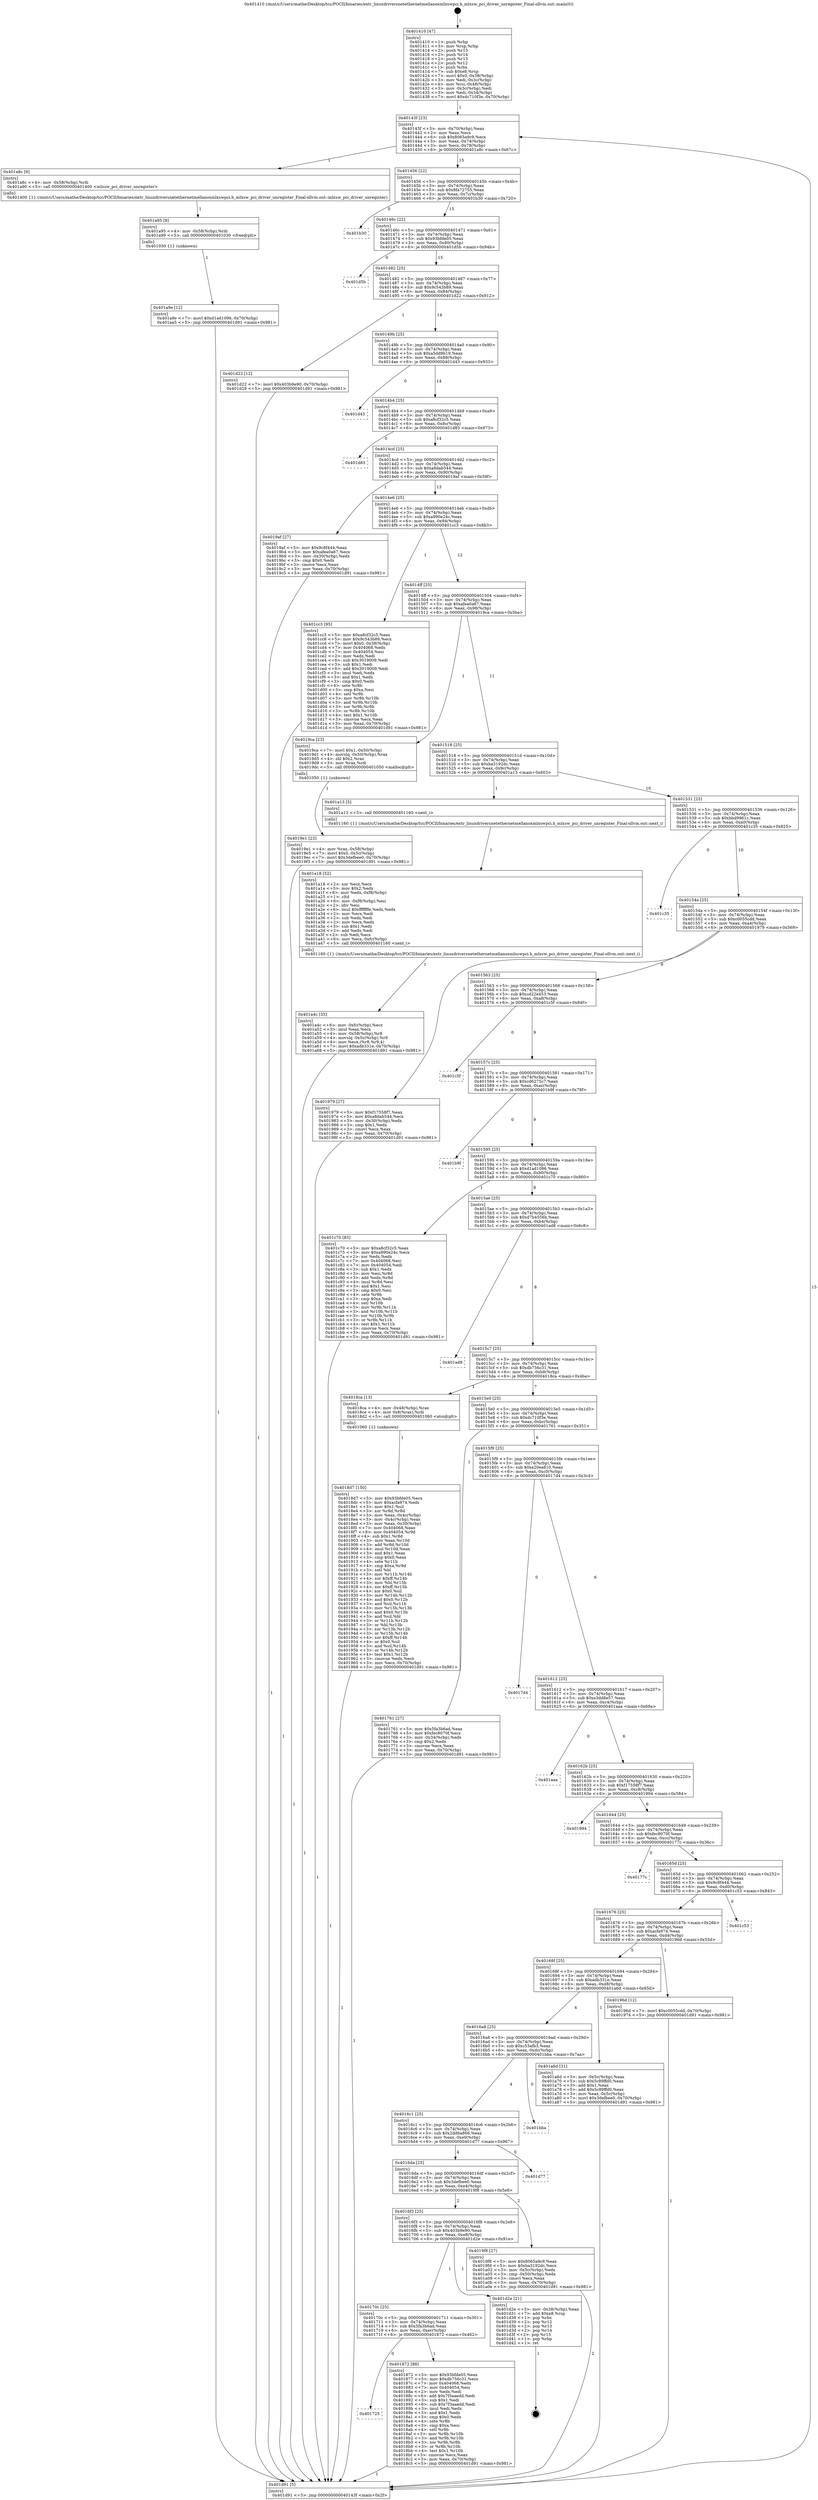 digraph "0x401410" {
  label = "0x401410 (/mnt/c/Users/mathe/Desktop/tcc/POCII/binaries/extr_linuxdriversnetethernetmellanoxmlxswpci.h_mlxsw_pci_driver_unregister_Final-ollvm.out::main(0))"
  labelloc = "t"
  node[shape=record]

  Entry [label="",width=0.3,height=0.3,shape=circle,fillcolor=black,style=filled]
  "0x40143f" [label="{
     0x40143f [23]\l
     | [instrs]\l
     &nbsp;&nbsp;0x40143f \<+3\>: mov -0x70(%rbp),%eax\l
     &nbsp;&nbsp;0x401442 \<+2\>: mov %eax,%ecx\l
     &nbsp;&nbsp;0x401444 \<+6\>: sub $0x8065a9c9,%ecx\l
     &nbsp;&nbsp;0x40144a \<+3\>: mov %eax,-0x74(%rbp)\l
     &nbsp;&nbsp;0x40144d \<+3\>: mov %ecx,-0x78(%rbp)\l
     &nbsp;&nbsp;0x401450 \<+6\>: je 0000000000401a8c \<main+0x67c\>\l
  }"]
  "0x401a8c" [label="{
     0x401a8c [9]\l
     | [instrs]\l
     &nbsp;&nbsp;0x401a8c \<+4\>: mov -0x58(%rbp),%rdi\l
     &nbsp;&nbsp;0x401a90 \<+5\>: call 0000000000401400 \<mlxsw_pci_driver_unregister\>\l
     | [calls]\l
     &nbsp;&nbsp;0x401400 \{1\} (/mnt/c/Users/mathe/Desktop/tcc/POCII/binaries/extr_linuxdriversnetethernetmellanoxmlxswpci.h_mlxsw_pci_driver_unregister_Final-ollvm.out::mlxsw_pci_driver_unregister)\l
  }"]
  "0x401456" [label="{
     0x401456 [22]\l
     | [instrs]\l
     &nbsp;&nbsp;0x401456 \<+5\>: jmp 000000000040145b \<main+0x4b\>\l
     &nbsp;&nbsp;0x40145b \<+3\>: mov -0x74(%rbp),%eax\l
     &nbsp;&nbsp;0x40145e \<+5\>: sub $0x8fa72755,%eax\l
     &nbsp;&nbsp;0x401463 \<+3\>: mov %eax,-0x7c(%rbp)\l
     &nbsp;&nbsp;0x401466 \<+6\>: je 0000000000401b30 \<main+0x720\>\l
  }"]
  Exit [label="",width=0.3,height=0.3,shape=circle,fillcolor=black,style=filled,peripheries=2]
  "0x401b30" [label="{
     0x401b30\l
  }", style=dashed]
  "0x40146c" [label="{
     0x40146c [22]\l
     | [instrs]\l
     &nbsp;&nbsp;0x40146c \<+5\>: jmp 0000000000401471 \<main+0x61\>\l
     &nbsp;&nbsp;0x401471 \<+3\>: mov -0x74(%rbp),%eax\l
     &nbsp;&nbsp;0x401474 \<+5\>: sub $0x93bfde05,%eax\l
     &nbsp;&nbsp;0x401479 \<+3\>: mov %eax,-0x80(%rbp)\l
     &nbsp;&nbsp;0x40147c \<+6\>: je 0000000000401d5b \<main+0x94b\>\l
  }"]
  "0x401a9e" [label="{
     0x401a9e [12]\l
     | [instrs]\l
     &nbsp;&nbsp;0x401a9e \<+7\>: movl $0xd1ad1096,-0x70(%rbp)\l
     &nbsp;&nbsp;0x401aa5 \<+5\>: jmp 0000000000401d91 \<main+0x981\>\l
  }"]
  "0x401d5b" [label="{
     0x401d5b\l
  }", style=dashed]
  "0x401482" [label="{
     0x401482 [25]\l
     | [instrs]\l
     &nbsp;&nbsp;0x401482 \<+5\>: jmp 0000000000401487 \<main+0x77\>\l
     &nbsp;&nbsp;0x401487 \<+3\>: mov -0x74(%rbp),%eax\l
     &nbsp;&nbsp;0x40148a \<+5\>: sub $0x9c543b89,%eax\l
     &nbsp;&nbsp;0x40148f \<+6\>: mov %eax,-0x84(%rbp)\l
     &nbsp;&nbsp;0x401495 \<+6\>: je 0000000000401d22 \<main+0x912\>\l
  }"]
  "0x401a95" [label="{
     0x401a95 [9]\l
     | [instrs]\l
     &nbsp;&nbsp;0x401a95 \<+4\>: mov -0x58(%rbp),%rdi\l
     &nbsp;&nbsp;0x401a99 \<+5\>: call 0000000000401030 \<free@plt\>\l
     | [calls]\l
     &nbsp;&nbsp;0x401030 \{1\} (unknown)\l
  }"]
  "0x401d22" [label="{
     0x401d22 [12]\l
     | [instrs]\l
     &nbsp;&nbsp;0x401d22 \<+7\>: movl $0x403b9e90,-0x70(%rbp)\l
     &nbsp;&nbsp;0x401d29 \<+5\>: jmp 0000000000401d91 \<main+0x981\>\l
  }"]
  "0x40149b" [label="{
     0x40149b [25]\l
     | [instrs]\l
     &nbsp;&nbsp;0x40149b \<+5\>: jmp 00000000004014a0 \<main+0x90\>\l
     &nbsp;&nbsp;0x4014a0 \<+3\>: mov -0x74(%rbp),%eax\l
     &nbsp;&nbsp;0x4014a3 \<+5\>: sub $0xa5dd9b19,%eax\l
     &nbsp;&nbsp;0x4014a8 \<+6\>: mov %eax,-0x88(%rbp)\l
     &nbsp;&nbsp;0x4014ae \<+6\>: je 0000000000401d43 \<main+0x933\>\l
  }"]
  "0x401a4c" [label="{
     0x401a4c [33]\l
     | [instrs]\l
     &nbsp;&nbsp;0x401a4c \<+6\>: mov -0xfc(%rbp),%ecx\l
     &nbsp;&nbsp;0x401a52 \<+3\>: imul %eax,%ecx\l
     &nbsp;&nbsp;0x401a55 \<+4\>: mov -0x58(%rbp),%r8\l
     &nbsp;&nbsp;0x401a59 \<+4\>: movslq -0x5c(%rbp),%r9\l
     &nbsp;&nbsp;0x401a5d \<+4\>: mov %ecx,(%r8,%r9,4)\l
     &nbsp;&nbsp;0x401a61 \<+7\>: movl $0xadb331e,-0x70(%rbp)\l
     &nbsp;&nbsp;0x401a68 \<+5\>: jmp 0000000000401d91 \<main+0x981\>\l
  }"]
  "0x401d43" [label="{
     0x401d43\l
  }", style=dashed]
  "0x4014b4" [label="{
     0x4014b4 [25]\l
     | [instrs]\l
     &nbsp;&nbsp;0x4014b4 \<+5\>: jmp 00000000004014b9 \<main+0xa9\>\l
     &nbsp;&nbsp;0x4014b9 \<+3\>: mov -0x74(%rbp),%eax\l
     &nbsp;&nbsp;0x4014bc \<+5\>: sub $0xa8cf32c5,%eax\l
     &nbsp;&nbsp;0x4014c1 \<+6\>: mov %eax,-0x8c(%rbp)\l
     &nbsp;&nbsp;0x4014c7 \<+6\>: je 0000000000401d83 \<main+0x973\>\l
  }"]
  "0x401a18" [label="{
     0x401a18 [52]\l
     | [instrs]\l
     &nbsp;&nbsp;0x401a18 \<+2\>: xor %ecx,%ecx\l
     &nbsp;&nbsp;0x401a1a \<+5\>: mov $0x2,%edx\l
     &nbsp;&nbsp;0x401a1f \<+6\>: mov %edx,-0xf8(%rbp)\l
     &nbsp;&nbsp;0x401a25 \<+1\>: cltd\l
     &nbsp;&nbsp;0x401a26 \<+6\>: mov -0xf8(%rbp),%esi\l
     &nbsp;&nbsp;0x401a2c \<+2\>: idiv %esi\l
     &nbsp;&nbsp;0x401a2e \<+6\>: imul $0xfffffffe,%edx,%edx\l
     &nbsp;&nbsp;0x401a34 \<+2\>: mov %ecx,%edi\l
     &nbsp;&nbsp;0x401a36 \<+2\>: sub %edx,%edi\l
     &nbsp;&nbsp;0x401a38 \<+2\>: mov %ecx,%edx\l
     &nbsp;&nbsp;0x401a3a \<+3\>: sub $0x1,%edx\l
     &nbsp;&nbsp;0x401a3d \<+2\>: add %edx,%edi\l
     &nbsp;&nbsp;0x401a3f \<+2\>: sub %edi,%ecx\l
     &nbsp;&nbsp;0x401a41 \<+6\>: mov %ecx,-0xfc(%rbp)\l
     &nbsp;&nbsp;0x401a47 \<+5\>: call 0000000000401160 \<next_i\>\l
     | [calls]\l
     &nbsp;&nbsp;0x401160 \{1\} (/mnt/c/Users/mathe/Desktop/tcc/POCII/binaries/extr_linuxdriversnetethernetmellanoxmlxswpci.h_mlxsw_pci_driver_unregister_Final-ollvm.out::next_i)\l
  }"]
  "0x401d83" [label="{
     0x401d83\l
  }", style=dashed]
  "0x4014cd" [label="{
     0x4014cd [25]\l
     | [instrs]\l
     &nbsp;&nbsp;0x4014cd \<+5\>: jmp 00000000004014d2 \<main+0xc2\>\l
     &nbsp;&nbsp;0x4014d2 \<+3\>: mov -0x74(%rbp),%eax\l
     &nbsp;&nbsp;0x4014d5 \<+5\>: sub $0xa8dab544,%eax\l
     &nbsp;&nbsp;0x4014da \<+6\>: mov %eax,-0x90(%rbp)\l
     &nbsp;&nbsp;0x4014e0 \<+6\>: je 00000000004019af \<main+0x59f\>\l
  }"]
  "0x4019e1" [label="{
     0x4019e1 [23]\l
     | [instrs]\l
     &nbsp;&nbsp;0x4019e1 \<+4\>: mov %rax,-0x58(%rbp)\l
     &nbsp;&nbsp;0x4019e5 \<+7\>: movl $0x0,-0x5c(%rbp)\l
     &nbsp;&nbsp;0x4019ec \<+7\>: movl $0x3defbee0,-0x70(%rbp)\l
     &nbsp;&nbsp;0x4019f3 \<+5\>: jmp 0000000000401d91 \<main+0x981\>\l
  }"]
  "0x4019af" [label="{
     0x4019af [27]\l
     | [instrs]\l
     &nbsp;&nbsp;0x4019af \<+5\>: mov $0x9c8f444,%eax\l
     &nbsp;&nbsp;0x4019b4 \<+5\>: mov $0xafea0a67,%ecx\l
     &nbsp;&nbsp;0x4019b9 \<+3\>: mov -0x30(%rbp),%edx\l
     &nbsp;&nbsp;0x4019bc \<+3\>: cmp $0x0,%edx\l
     &nbsp;&nbsp;0x4019bf \<+3\>: cmove %ecx,%eax\l
     &nbsp;&nbsp;0x4019c2 \<+3\>: mov %eax,-0x70(%rbp)\l
     &nbsp;&nbsp;0x4019c5 \<+5\>: jmp 0000000000401d91 \<main+0x981\>\l
  }"]
  "0x4014e6" [label="{
     0x4014e6 [25]\l
     | [instrs]\l
     &nbsp;&nbsp;0x4014e6 \<+5\>: jmp 00000000004014eb \<main+0xdb\>\l
     &nbsp;&nbsp;0x4014eb \<+3\>: mov -0x74(%rbp),%eax\l
     &nbsp;&nbsp;0x4014ee \<+5\>: sub $0xa990e24c,%eax\l
     &nbsp;&nbsp;0x4014f3 \<+6\>: mov %eax,-0x94(%rbp)\l
     &nbsp;&nbsp;0x4014f9 \<+6\>: je 0000000000401cc3 \<main+0x8b3\>\l
  }"]
  "0x4018d7" [label="{
     0x4018d7 [150]\l
     | [instrs]\l
     &nbsp;&nbsp;0x4018d7 \<+5\>: mov $0x93bfde05,%ecx\l
     &nbsp;&nbsp;0x4018dc \<+5\>: mov $0xacfa974,%edx\l
     &nbsp;&nbsp;0x4018e1 \<+3\>: mov $0x1,%sil\l
     &nbsp;&nbsp;0x4018e4 \<+3\>: xor %r8d,%r8d\l
     &nbsp;&nbsp;0x4018e7 \<+3\>: mov %eax,-0x4c(%rbp)\l
     &nbsp;&nbsp;0x4018ea \<+3\>: mov -0x4c(%rbp),%eax\l
     &nbsp;&nbsp;0x4018ed \<+3\>: mov %eax,-0x30(%rbp)\l
     &nbsp;&nbsp;0x4018f0 \<+7\>: mov 0x404068,%eax\l
     &nbsp;&nbsp;0x4018f7 \<+8\>: mov 0x404054,%r9d\l
     &nbsp;&nbsp;0x4018ff \<+4\>: sub $0x1,%r8d\l
     &nbsp;&nbsp;0x401903 \<+3\>: mov %eax,%r10d\l
     &nbsp;&nbsp;0x401906 \<+3\>: add %r8d,%r10d\l
     &nbsp;&nbsp;0x401909 \<+4\>: imul %r10d,%eax\l
     &nbsp;&nbsp;0x40190d \<+3\>: and $0x1,%eax\l
     &nbsp;&nbsp;0x401910 \<+3\>: cmp $0x0,%eax\l
     &nbsp;&nbsp;0x401913 \<+4\>: sete %r11b\l
     &nbsp;&nbsp;0x401917 \<+4\>: cmp $0xa,%r9d\l
     &nbsp;&nbsp;0x40191b \<+3\>: setl %bl\l
     &nbsp;&nbsp;0x40191e \<+3\>: mov %r11b,%r14b\l
     &nbsp;&nbsp;0x401921 \<+4\>: xor $0xff,%r14b\l
     &nbsp;&nbsp;0x401925 \<+3\>: mov %bl,%r15b\l
     &nbsp;&nbsp;0x401928 \<+4\>: xor $0xff,%r15b\l
     &nbsp;&nbsp;0x40192c \<+4\>: xor $0x0,%sil\l
     &nbsp;&nbsp;0x401930 \<+3\>: mov %r14b,%r12b\l
     &nbsp;&nbsp;0x401933 \<+4\>: and $0x0,%r12b\l
     &nbsp;&nbsp;0x401937 \<+3\>: and %sil,%r11b\l
     &nbsp;&nbsp;0x40193a \<+3\>: mov %r15b,%r13b\l
     &nbsp;&nbsp;0x40193d \<+4\>: and $0x0,%r13b\l
     &nbsp;&nbsp;0x401941 \<+3\>: and %sil,%bl\l
     &nbsp;&nbsp;0x401944 \<+3\>: or %r11b,%r12b\l
     &nbsp;&nbsp;0x401947 \<+3\>: or %bl,%r13b\l
     &nbsp;&nbsp;0x40194a \<+3\>: xor %r13b,%r12b\l
     &nbsp;&nbsp;0x40194d \<+3\>: or %r15b,%r14b\l
     &nbsp;&nbsp;0x401950 \<+4\>: xor $0xff,%r14b\l
     &nbsp;&nbsp;0x401954 \<+4\>: or $0x0,%sil\l
     &nbsp;&nbsp;0x401958 \<+3\>: and %sil,%r14b\l
     &nbsp;&nbsp;0x40195b \<+3\>: or %r14b,%r12b\l
     &nbsp;&nbsp;0x40195e \<+4\>: test $0x1,%r12b\l
     &nbsp;&nbsp;0x401962 \<+3\>: cmovne %edx,%ecx\l
     &nbsp;&nbsp;0x401965 \<+3\>: mov %ecx,-0x70(%rbp)\l
     &nbsp;&nbsp;0x401968 \<+5\>: jmp 0000000000401d91 \<main+0x981\>\l
  }"]
  "0x401cc3" [label="{
     0x401cc3 [95]\l
     | [instrs]\l
     &nbsp;&nbsp;0x401cc3 \<+5\>: mov $0xa8cf32c5,%eax\l
     &nbsp;&nbsp;0x401cc8 \<+5\>: mov $0x9c543b89,%ecx\l
     &nbsp;&nbsp;0x401ccd \<+7\>: movl $0x0,-0x38(%rbp)\l
     &nbsp;&nbsp;0x401cd4 \<+7\>: mov 0x404068,%edx\l
     &nbsp;&nbsp;0x401cdb \<+7\>: mov 0x404054,%esi\l
     &nbsp;&nbsp;0x401ce2 \<+2\>: mov %edx,%edi\l
     &nbsp;&nbsp;0x401ce4 \<+6\>: sub $0x3019009,%edi\l
     &nbsp;&nbsp;0x401cea \<+3\>: sub $0x1,%edi\l
     &nbsp;&nbsp;0x401ced \<+6\>: add $0x3019009,%edi\l
     &nbsp;&nbsp;0x401cf3 \<+3\>: imul %edi,%edx\l
     &nbsp;&nbsp;0x401cf6 \<+3\>: and $0x1,%edx\l
     &nbsp;&nbsp;0x401cf9 \<+3\>: cmp $0x0,%edx\l
     &nbsp;&nbsp;0x401cfc \<+4\>: sete %r8b\l
     &nbsp;&nbsp;0x401d00 \<+3\>: cmp $0xa,%esi\l
     &nbsp;&nbsp;0x401d03 \<+4\>: setl %r9b\l
     &nbsp;&nbsp;0x401d07 \<+3\>: mov %r8b,%r10b\l
     &nbsp;&nbsp;0x401d0a \<+3\>: and %r9b,%r10b\l
     &nbsp;&nbsp;0x401d0d \<+3\>: xor %r9b,%r8b\l
     &nbsp;&nbsp;0x401d10 \<+3\>: or %r8b,%r10b\l
     &nbsp;&nbsp;0x401d13 \<+4\>: test $0x1,%r10b\l
     &nbsp;&nbsp;0x401d17 \<+3\>: cmovne %ecx,%eax\l
     &nbsp;&nbsp;0x401d1a \<+3\>: mov %eax,-0x70(%rbp)\l
     &nbsp;&nbsp;0x401d1d \<+5\>: jmp 0000000000401d91 \<main+0x981\>\l
  }"]
  "0x4014ff" [label="{
     0x4014ff [25]\l
     | [instrs]\l
     &nbsp;&nbsp;0x4014ff \<+5\>: jmp 0000000000401504 \<main+0xf4\>\l
     &nbsp;&nbsp;0x401504 \<+3\>: mov -0x74(%rbp),%eax\l
     &nbsp;&nbsp;0x401507 \<+5\>: sub $0xafea0a67,%eax\l
     &nbsp;&nbsp;0x40150c \<+6\>: mov %eax,-0x98(%rbp)\l
     &nbsp;&nbsp;0x401512 \<+6\>: je 00000000004019ca \<main+0x5ba\>\l
  }"]
  "0x401725" [label="{
     0x401725\l
  }", style=dashed]
  "0x4019ca" [label="{
     0x4019ca [23]\l
     | [instrs]\l
     &nbsp;&nbsp;0x4019ca \<+7\>: movl $0x1,-0x50(%rbp)\l
     &nbsp;&nbsp;0x4019d1 \<+4\>: movslq -0x50(%rbp),%rax\l
     &nbsp;&nbsp;0x4019d5 \<+4\>: shl $0x2,%rax\l
     &nbsp;&nbsp;0x4019d9 \<+3\>: mov %rax,%rdi\l
     &nbsp;&nbsp;0x4019dc \<+5\>: call 0000000000401050 \<malloc@plt\>\l
     | [calls]\l
     &nbsp;&nbsp;0x401050 \{1\} (unknown)\l
  }"]
  "0x401518" [label="{
     0x401518 [25]\l
     | [instrs]\l
     &nbsp;&nbsp;0x401518 \<+5\>: jmp 000000000040151d \<main+0x10d\>\l
     &nbsp;&nbsp;0x40151d \<+3\>: mov -0x74(%rbp),%eax\l
     &nbsp;&nbsp;0x401520 \<+5\>: sub $0xba3192dc,%eax\l
     &nbsp;&nbsp;0x401525 \<+6\>: mov %eax,-0x9c(%rbp)\l
     &nbsp;&nbsp;0x40152b \<+6\>: je 0000000000401a13 \<main+0x603\>\l
  }"]
  "0x401872" [label="{
     0x401872 [88]\l
     | [instrs]\l
     &nbsp;&nbsp;0x401872 \<+5\>: mov $0x93bfde05,%eax\l
     &nbsp;&nbsp;0x401877 \<+5\>: mov $0xdb756c31,%ecx\l
     &nbsp;&nbsp;0x40187c \<+7\>: mov 0x404068,%edx\l
     &nbsp;&nbsp;0x401883 \<+7\>: mov 0x404054,%esi\l
     &nbsp;&nbsp;0x40188a \<+2\>: mov %edx,%edi\l
     &nbsp;&nbsp;0x40188c \<+6\>: add $0x7f3aaedd,%edi\l
     &nbsp;&nbsp;0x401892 \<+3\>: sub $0x1,%edi\l
     &nbsp;&nbsp;0x401895 \<+6\>: sub $0x7f3aaedd,%edi\l
     &nbsp;&nbsp;0x40189b \<+3\>: imul %edi,%edx\l
     &nbsp;&nbsp;0x40189e \<+3\>: and $0x1,%edx\l
     &nbsp;&nbsp;0x4018a1 \<+3\>: cmp $0x0,%edx\l
     &nbsp;&nbsp;0x4018a4 \<+4\>: sete %r8b\l
     &nbsp;&nbsp;0x4018a8 \<+3\>: cmp $0xa,%esi\l
     &nbsp;&nbsp;0x4018ab \<+4\>: setl %r9b\l
     &nbsp;&nbsp;0x4018af \<+3\>: mov %r8b,%r10b\l
     &nbsp;&nbsp;0x4018b2 \<+3\>: and %r9b,%r10b\l
     &nbsp;&nbsp;0x4018b5 \<+3\>: xor %r9b,%r8b\l
     &nbsp;&nbsp;0x4018b8 \<+3\>: or %r8b,%r10b\l
     &nbsp;&nbsp;0x4018bb \<+4\>: test $0x1,%r10b\l
     &nbsp;&nbsp;0x4018bf \<+3\>: cmovne %ecx,%eax\l
     &nbsp;&nbsp;0x4018c2 \<+3\>: mov %eax,-0x70(%rbp)\l
     &nbsp;&nbsp;0x4018c5 \<+5\>: jmp 0000000000401d91 \<main+0x981\>\l
  }"]
  "0x401a13" [label="{
     0x401a13 [5]\l
     | [instrs]\l
     &nbsp;&nbsp;0x401a13 \<+5\>: call 0000000000401160 \<next_i\>\l
     | [calls]\l
     &nbsp;&nbsp;0x401160 \{1\} (/mnt/c/Users/mathe/Desktop/tcc/POCII/binaries/extr_linuxdriversnetethernetmellanoxmlxswpci.h_mlxsw_pci_driver_unregister_Final-ollvm.out::next_i)\l
  }"]
  "0x401531" [label="{
     0x401531 [25]\l
     | [instrs]\l
     &nbsp;&nbsp;0x401531 \<+5\>: jmp 0000000000401536 \<main+0x126\>\l
     &nbsp;&nbsp;0x401536 \<+3\>: mov -0x74(%rbp),%eax\l
     &nbsp;&nbsp;0x401539 \<+5\>: sub $0xbbd9961c,%eax\l
     &nbsp;&nbsp;0x40153e \<+6\>: mov %eax,-0xa0(%rbp)\l
     &nbsp;&nbsp;0x401544 \<+6\>: je 0000000000401c35 \<main+0x825\>\l
  }"]
  "0x40170c" [label="{
     0x40170c [25]\l
     | [instrs]\l
     &nbsp;&nbsp;0x40170c \<+5\>: jmp 0000000000401711 \<main+0x301\>\l
     &nbsp;&nbsp;0x401711 \<+3\>: mov -0x74(%rbp),%eax\l
     &nbsp;&nbsp;0x401714 \<+5\>: sub $0x5fa3b6ad,%eax\l
     &nbsp;&nbsp;0x401719 \<+6\>: mov %eax,-0xec(%rbp)\l
     &nbsp;&nbsp;0x40171f \<+6\>: je 0000000000401872 \<main+0x462\>\l
  }"]
  "0x401c35" [label="{
     0x401c35\l
  }", style=dashed]
  "0x40154a" [label="{
     0x40154a [25]\l
     | [instrs]\l
     &nbsp;&nbsp;0x40154a \<+5\>: jmp 000000000040154f \<main+0x13f\>\l
     &nbsp;&nbsp;0x40154f \<+3\>: mov -0x74(%rbp),%eax\l
     &nbsp;&nbsp;0x401552 \<+5\>: sub $0xc0055cdd,%eax\l
     &nbsp;&nbsp;0x401557 \<+6\>: mov %eax,-0xa4(%rbp)\l
     &nbsp;&nbsp;0x40155d \<+6\>: je 0000000000401979 \<main+0x569\>\l
  }"]
  "0x401d2e" [label="{
     0x401d2e [21]\l
     | [instrs]\l
     &nbsp;&nbsp;0x401d2e \<+3\>: mov -0x38(%rbp),%eax\l
     &nbsp;&nbsp;0x401d31 \<+7\>: add $0xe8,%rsp\l
     &nbsp;&nbsp;0x401d38 \<+1\>: pop %rbx\l
     &nbsp;&nbsp;0x401d39 \<+2\>: pop %r12\l
     &nbsp;&nbsp;0x401d3b \<+2\>: pop %r13\l
     &nbsp;&nbsp;0x401d3d \<+2\>: pop %r14\l
     &nbsp;&nbsp;0x401d3f \<+2\>: pop %r15\l
     &nbsp;&nbsp;0x401d41 \<+1\>: pop %rbp\l
     &nbsp;&nbsp;0x401d42 \<+1\>: ret\l
  }"]
  "0x401979" [label="{
     0x401979 [27]\l
     | [instrs]\l
     &nbsp;&nbsp;0x401979 \<+5\>: mov $0xf17558f7,%eax\l
     &nbsp;&nbsp;0x40197e \<+5\>: mov $0xa8dab544,%ecx\l
     &nbsp;&nbsp;0x401983 \<+3\>: mov -0x30(%rbp),%edx\l
     &nbsp;&nbsp;0x401986 \<+3\>: cmp $0x1,%edx\l
     &nbsp;&nbsp;0x401989 \<+3\>: cmovl %ecx,%eax\l
     &nbsp;&nbsp;0x40198c \<+3\>: mov %eax,-0x70(%rbp)\l
     &nbsp;&nbsp;0x40198f \<+5\>: jmp 0000000000401d91 \<main+0x981\>\l
  }"]
  "0x401563" [label="{
     0x401563 [25]\l
     | [instrs]\l
     &nbsp;&nbsp;0x401563 \<+5\>: jmp 0000000000401568 \<main+0x158\>\l
     &nbsp;&nbsp;0x401568 \<+3\>: mov -0x74(%rbp),%eax\l
     &nbsp;&nbsp;0x40156b \<+5\>: sub $0xcd22e453,%eax\l
     &nbsp;&nbsp;0x401570 \<+6\>: mov %eax,-0xa8(%rbp)\l
     &nbsp;&nbsp;0x401576 \<+6\>: je 0000000000401c5f \<main+0x84f\>\l
  }"]
  "0x4016f3" [label="{
     0x4016f3 [25]\l
     | [instrs]\l
     &nbsp;&nbsp;0x4016f3 \<+5\>: jmp 00000000004016f8 \<main+0x2e8\>\l
     &nbsp;&nbsp;0x4016f8 \<+3\>: mov -0x74(%rbp),%eax\l
     &nbsp;&nbsp;0x4016fb \<+5\>: sub $0x403b9e90,%eax\l
     &nbsp;&nbsp;0x401700 \<+6\>: mov %eax,-0xe8(%rbp)\l
     &nbsp;&nbsp;0x401706 \<+6\>: je 0000000000401d2e \<main+0x91e\>\l
  }"]
  "0x401c5f" [label="{
     0x401c5f\l
  }", style=dashed]
  "0x40157c" [label="{
     0x40157c [25]\l
     | [instrs]\l
     &nbsp;&nbsp;0x40157c \<+5\>: jmp 0000000000401581 \<main+0x171\>\l
     &nbsp;&nbsp;0x401581 \<+3\>: mov -0x74(%rbp),%eax\l
     &nbsp;&nbsp;0x401584 \<+5\>: sub $0xcd6275c7,%eax\l
     &nbsp;&nbsp;0x401589 \<+6\>: mov %eax,-0xac(%rbp)\l
     &nbsp;&nbsp;0x40158f \<+6\>: je 0000000000401b9f \<main+0x78f\>\l
  }"]
  "0x4019f8" [label="{
     0x4019f8 [27]\l
     | [instrs]\l
     &nbsp;&nbsp;0x4019f8 \<+5\>: mov $0x8065a9c9,%eax\l
     &nbsp;&nbsp;0x4019fd \<+5\>: mov $0xba3192dc,%ecx\l
     &nbsp;&nbsp;0x401a02 \<+3\>: mov -0x5c(%rbp),%edx\l
     &nbsp;&nbsp;0x401a05 \<+3\>: cmp -0x50(%rbp),%edx\l
     &nbsp;&nbsp;0x401a08 \<+3\>: cmovl %ecx,%eax\l
     &nbsp;&nbsp;0x401a0b \<+3\>: mov %eax,-0x70(%rbp)\l
     &nbsp;&nbsp;0x401a0e \<+5\>: jmp 0000000000401d91 \<main+0x981\>\l
  }"]
  "0x401b9f" [label="{
     0x401b9f\l
  }", style=dashed]
  "0x401595" [label="{
     0x401595 [25]\l
     | [instrs]\l
     &nbsp;&nbsp;0x401595 \<+5\>: jmp 000000000040159a \<main+0x18a\>\l
     &nbsp;&nbsp;0x40159a \<+3\>: mov -0x74(%rbp),%eax\l
     &nbsp;&nbsp;0x40159d \<+5\>: sub $0xd1ad1096,%eax\l
     &nbsp;&nbsp;0x4015a2 \<+6\>: mov %eax,-0xb0(%rbp)\l
     &nbsp;&nbsp;0x4015a8 \<+6\>: je 0000000000401c70 \<main+0x860\>\l
  }"]
  "0x4016da" [label="{
     0x4016da [25]\l
     | [instrs]\l
     &nbsp;&nbsp;0x4016da \<+5\>: jmp 00000000004016df \<main+0x2cf\>\l
     &nbsp;&nbsp;0x4016df \<+3\>: mov -0x74(%rbp),%eax\l
     &nbsp;&nbsp;0x4016e2 \<+5\>: sub $0x3defbee0,%eax\l
     &nbsp;&nbsp;0x4016e7 \<+6\>: mov %eax,-0xe4(%rbp)\l
     &nbsp;&nbsp;0x4016ed \<+6\>: je 00000000004019f8 \<main+0x5e8\>\l
  }"]
  "0x401c70" [label="{
     0x401c70 [83]\l
     | [instrs]\l
     &nbsp;&nbsp;0x401c70 \<+5\>: mov $0xa8cf32c5,%eax\l
     &nbsp;&nbsp;0x401c75 \<+5\>: mov $0xa990e24c,%ecx\l
     &nbsp;&nbsp;0x401c7a \<+2\>: xor %edx,%edx\l
     &nbsp;&nbsp;0x401c7c \<+7\>: mov 0x404068,%esi\l
     &nbsp;&nbsp;0x401c83 \<+7\>: mov 0x404054,%edi\l
     &nbsp;&nbsp;0x401c8a \<+3\>: sub $0x1,%edx\l
     &nbsp;&nbsp;0x401c8d \<+3\>: mov %esi,%r8d\l
     &nbsp;&nbsp;0x401c90 \<+3\>: add %edx,%r8d\l
     &nbsp;&nbsp;0x401c93 \<+4\>: imul %r8d,%esi\l
     &nbsp;&nbsp;0x401c97 \<+3\>: and $0x1,%esi\l
     &nbsp;&nbsp;0x401c9a \<+3\>: cmp $0x0,%esi\l
     &nbsp;&nbsp;0x401c9d \<+4\>: sete %r9b\l
     &nbsp;&nbsp;0x401ca1 \<+3\>: cmp $0xa,%edi\l
     &nbsp;&nbsp;0x401ca4 \<+4\>: setl %r10b\l
     &nbsp;&nbsp;0x401ca8 \<+3\>: mov %r9b,%r11b\l
     &nbsp;&nbsp;0x401cab \<+3\>: and %r10b,%r11b\l
     &nbsp;&nbsp;0x401cae \<+3\>: xor %r10b,%r9b\l
     &nbsp;&nbsp;0x401cb1 \<+3\>: or %r9b,%r11b\l
     &nbsp;&nbsp;0x401cb4 \<+4\>: test $0x1,%r11b\l
     &nbsp;&nbsp;0x401cb8 \<+3\>: cmovne %ecx,%eax\l
     &nbsp;&nbsp;0x401cbb \<+3\>: mov %eax,-0x70(%rbp)\l
     &nbsp;&nbsp;0x401cbe \<+5\>: jmp 0000000000401d91 \<main+0x981\>\l
  }"]
  "0x4015ae" [label="{
     0x4015ae [25]\l
     | [instrs]\l
     &nbsp;&nbsp;0x4015ae \<+5\>: jmp 00000000004015b3 \<main+0x1a3\>\l
     &nbsp;&nbsp;0x4015b3 \<+3\>: mov -0x74(%rbp),%eax\l
     &nbsp;&nbsp;0x4015b6 \<+5\>: sub $0xd7b4556b,%eax\l
     &nbsp;&nbsp;0x4015bb \<+6\>: mov %eax,-0xb4(%rbp)\l
     &nbsp;&nbsp;0x4015c1 \<+6\>: je 0000000000401ad8 \<main+0x6c8\>\l
  }"]
  "0x401d77" [label="{
     0x401d77\l
  }", style=dashed]
  "0x401ad8" [label="{
     0x401ad8\l
  }", style=dashed]
  "0x4015c7" [label="{
     0x4015c7 [25]\l
     | [instrs]\l
     &nbsp;&nbsp;0x4015c7 \<+5\>: jmp 00000000004015cc \<main+0x1bc\>\l
     &nbsp;&nbsp;0x4015cc \<+3\>: mov -0x74(%rbp),%eax\l
     &nbsp;&nbsp;0x4015cf \<+5\>: sub $0xdb756c31,%eax\l
     &nbsp;&nbsp;0x4015d4 \<+6\>: mov %eax,-0xb8(%rbp)\l
     &nbsp;&nbsp;0x4015da \<+6\>: je 00000000004018ca \<main+0x4ba\>\l
  }"]
  "0x4016c1" [label="{
     0x4016c1 [25]\l
     | [instrs]\l
     &nbsp;&nbsp;0x4016c1 \<+5\>: jmp 00000000004016c6 \<main+0x2b6\>\l
     &nbsp;&nbsp;0x4016c6 \<+3\>: mov -0x74(%rbp),%eax\l
     &nbsp;&nbsp;0x4016c9 \<+5\>: sub $0x2dd6a866,%eax\l
     &nbsp;&nbsp;0x4016ce \<+6\>: mov %eax,-0xe0(%rbp)\l
     &nbsp;&nbsp;0x4016d4 \<+6\>: je 0000000000401d77 \<main+0x967\>\l
  }"]
  "0x4018ca" [label="{
     0x4018ca [13]\l
     | [instrs]\l
     &nbsp;&nbsp;0x4018ca \<+4\>: mov -0x48(%rbp),%rax\l
     &nbsp;&nbsp;0x4018ce \<+4\>: mov 0x8(%rax),%rdi\l
     &nbsp;&nbsp;0x4018d2 \<+5\>: call 0000000000401060 \<atoi@plt\>\l
     | [calls]\l
     &nbsp;&nbsp;0x401060 \{1\} (unknown)\l
  }"]
  "0x4015e0" [label="{
     0x4015e0 [25]\l
     | [instrs]\l
     &nbsp;&nbsp;0x4015e0 \<+5\>: jmp 00000000004015e5 \<main+0x1d5\>\l
     &nbsp;&nbsp;0x4015e5 \<+3\>: mov -0x74(%rbp),%eax\l
     &nbsp;&nbsp;0x4015e8 \<+5\>: sub $0xdc710f3e,%eax\l
     &nbsp;&nbsp;0x4015ed \<+6\>: mov %eax,-0xbc(%rbp)\l
     &nbsp;&nbsp;0x4015f3 \<+6\>: je 0000000000401761 \<main+0x351\>\l
  }"]
  "0x401bba" [label="{
     0x401bba\l
  }", style=dashed]
  "0x401761" [label="{
     0x401761 [27]\l
     | [instrs]\l
     &nbsp;&nbsp;0x401761 \<+5\>: mov $0x5fa3b6ad,%eax\l
     &nbsp;&nbsp;0x401766 \<+5\>: mov $0xfec8070f,%ecx\l
     &nbsp;&nbsp;0x40176b \<+3\>: mov -0x34(%rbp),%edx\l
     &nbsp;&nbsp;0x40176e \<+3\>: cmp $0x2,%edx\l
     &nbsp;&nbsp;0x401771 \<+3\>: cmovne %ecx,%eax\l
     &nbsp;&nbsp;0x401774 \<+3\>: mov %eax,-0x70(%rbp)\l
     &nbsp;&nbsp;0x401777 \<+5\>: jmp 0000000000401d91 \<main+0x981\>\l
  }"]
  "0x4015f9" [label="{
     0x4015f9 [25]\l
     | [instrs]\l
     &nbsp;&nbsp;0x4015f9 \<+5\>: jmp 00000000004015fe \<main+0x1ee\>\l
     &nbsp;&nbsp;0x4015fe \<+3\>: mov -0x74(%rbp),%eax\l
     &nbsp;&nbsp;0x401601 \<+5\>: sub $0xe20ea810,%eax\l
     &nbsp;&nbsp;0x401606 \<+6\>: mov %eax,-0xc0(%rbp)\l
     &nbsp;&nbsp;0x40160c \<+6\>: je 00000000004017d4 \<main+0x3c4\>\l
  }"]
  "0x401d91" [label="{
     0x401d91 [5]\l
     | [instrs]\l
     &nbsp;&nbsp;0x401d91 \<+5\>: jmp 000000000040143f \<main+0x2f\>\l
  }"]
  "0x401410" [label="{
     0x401410 [47]\l
     | [instrs]\l
     &nbsp;&nbsp;0x401410 \<+1\>: push %rbp\l
     &nbsp;&nbsp;0x401411 \<+3\>: mov %rsp,%rbp\l
     &nbsp;&nbsp;0x401414 \<+2\>: push %r15\l
     &nbsp;&nbsp;0x401416 \<+2\>: push %r14\l
     &nbsp;&nbsp;0x401418 \<+2\>: push %r13\l
     &nbsp;&nbsp;0x40141a \<+2\>: push %r12\l
     &nbsp;&nbsp;0x40141c \<+1\>: push %rbx\l
     &nbsp;&nbsp;0x40141d \<+7\>: sub $0xe8,%rsp\l
     &nbsp;&nbsp;0x401424 \<+7\>: movl $0x0,-0x38(%rbp)\l
     &nbsp;&nbsp;0x40142b \<+3\>: mov %edi,-0x3c(%rbp)\l
     &nbsp;&nbsp;0x40142e \<+4\>: mov %rsi,-0x48(%rbp)\l
     &nbsp;&nbsp;0x401432 \<+3\>: mov -0x3c(%rbp),%edi\l
     &nbsp;&nbsp;0x401435 \<+3\>: mov %edi,-0x34(%rbp)\l
     &nbsp;&nbsp;0x401438 \<+7\>: movl $0xdc710f3e,-0x70(%rbp)\l
  }"]
  "0x4016a8" [label="{
     0x4016a8 [25]\l
     | [instrs]\l
     &nbsp;&nbsp;0x4016a8 \<+5\>: jmp 00000000004016ad \<main+0x29d\>\l
     &nbsp;&nbsp;0x4016ad \<+3\>: mov -0x74(%rbp),%eax\l
     &nbsp;&nbsp;0x4016b0 \<+5\>: sub $0xc53afb3,%eax\l
     &nbsp;&nbsp;0x4016b5 \<+6\>: mov %eax,-0xdc(%rbp)\l
     &nbsp;&nbsp;0x4016bb \<+6\>: je 0000000000401bba \<main+0x7aa\>\l
  }"]
  "0x4017d4" [label="{
     0x4017d4\l
  }", style=dashed]
  "0x401612" [label="{
     0x401612 [25]\l
     | [instrs]\l
     &nbsp;&nbsp;0x401612 \<+5\>: jmp 0000000000401617 \<main+0x207\>\l
     &nbsp;&nbsp;0x401617 \<+3\>: mov -0x74(%rbp),%eax\l
     &nbsp;&nbsp;0x40161a \<+5\>: sub $0xe3dd8e57,%eax\l
     &nbsp;&nbsp;0x40161f \<+6\>: mov %eax,-0xc4(%rbp)\l
     &nbsp;&nbsp;0x401625 \<+6\>: je 0000000000401aaa \<main+0x69a\>\l
  }"]
  "0x401a6d" [label="{
     0x401a6d [31]\l
     | [instrs]\l
     &nbsp;&nbsp;0x401a6d \<+3\>: mov -0x5c(%rbp),%eax\l
     &nbsp;&nbsp;0x401a70 \<+5\>: sub $0x5c89ffd0,%eax\l
     &nbsp;&nbsp;0x401a75 \<+3\>: add $0x1,%eax\l
     &nbsp;&nbsp;0x401a78 \<+5\>: add $0x5c89ffd0,%eax\l
     &nbsp;&nbsp;0x401a7d \<+3\>: mov %eax,-0x5c(%rbp)\l
     &nbsp;&nbsp;0x401a80 \<+7\>: movl $0x3defbee0,-0x70(%rbp)\l
     &nbsp;&nbsp;0x401a87 \<+5\>: jmp 0000000000401d91 \<main+0x981\>\l
  }"]
  "0x401aaa" [label="{
     0x401aaa\l
  }", style=dashed]
  "0x40162b" [label="{
     0x40162b [25]\l
     | [instrs]\l
     &nbsp;&nbsp;0x40162b \<+5\>: jmp 0000000000401630 \<main+0x220\>\l
     &nbsp;&nbsp;0x401630 \<+3\>: mov -0x74(%rbp),%eax\l
     &nbsp;&nbsp;0x401633 \<+5\>: sub $0xf17558f7,%eax\l
     &nbsp;&nbsp;0x401638 \<+6\>: mov %eax,-0xc8(%rbp)\l
     &nbsp;&nbsp;0x40163e \<+6\>: je 0000000000401994 \<main+0x584\>\l
  }"]
  "0x40168f" [label="{
     0x40168f [25]\l
     | [instrs]\l
     &nbsp;&nbsp;0x40168f \<+5\>: jmp 0000000000401694 \<main+0x284\>\l
     &nbsp;&nbsp;0x401694 \<+3\>: mov -0x74(%rbp),%eax\l
     &nbsp;&nbsp;0x401697 \<+5\>: sub $0xadb331e,%eax\l
     &nbsp;&nbsp;0x40169c \<+6\>: mov %eax,-0xd8(%rbp)\l
     &nbsp;&nbsp;0x4016a2 \<+6\>: je 0000000000401a6d \<main+0x65d\>\l
  }"]
  "0x401994" [label="{
     0x401994\l
  }", style=dashed]
  "0x401644" [label="{
     0x401644 [25]\l
     | [instrs]\l
     &nbsp;&nbsp;0x401644 \<+5\>: jmp 0000000000401649 \<main+0x239\>\l
     &nbsp;&nbsp;0x401649 \<+3\>: mov -0x74(%rbp),%eax\l
     &nbsp;&nbsp;0x40164c \<+5\>: sub $0xfec8070f,%eax\l
     &nbsp;&nbsp;0x401651 \<+6\>: mov %eax,-0xcc(%rbp)\l
     &nbsp;&nbsp;0x401657 \<+6\>: je 000000000040177c \<main+0x36c\>\l
  }"]
  "0x40196d" [label="{
     0x40196d [12]\l
     | [instrs]\l
     &nbsp;&nbsp;0x40196d \<+7\>: movl $0xc0055cdd,-0x70(%rbp)\l
     &nbsp;&nbsp;0x401974 \<+5\>: jmp 0000000000401d91 \<main+0x981\>\l
  }"]
  "0x40177c" [label="{
     0x40177c\l
  }", style=dashed]
  "0x40165d" [label="{
     0x40165d [25]\l
     | [instrs]\l
     &nbsp;&nbsp;0x40165d \<+5\>: jmp 0000000000401662 \<main+0x252\>\l
     &nbsp;&nbsp;0x401662 \<+3\>: mov -0x74(%rbp),%eax\l
     &nbsp;&nbsp;0x401665 \<+5\>: sub $0x9c8f444,%eax\l
     &nbsp;&nbsp;0x40166a \<+6\>: mov %eax,-0xd0(%rbp)\l
     &nbsp;&nbsp;0x401670 \<+6\>: je 0000000000401c53 \<main+0x843\>\l
  }"]
  "0x401676" [label="{
     0x401676 [25]\l
     | [instrs]\l
     &nbsp;&nbsp;0x401676 \<+5\>: jmp 000000000040167b \<main+0x26b\>\l
     &nbsp;&nbsp;0x40167b \<+3\>: mov -0x74(%rbp),%eax\l
     &nbsp;&nbsp;0x40167e \<+5\>: sub $0xacfa974,%eax\l
     &nbsp;&nbsp;0x401683 \<+6\>: mov %eax,-0xd4(%rbp)\l
     &nbsp;&nbsp;0x401689 \<+6\>: je 000000000040196d \<main+0x55d\>\l
  }"]
  "0x401c53" [label="{
     0x401c53\l
  }", style=dashed]
  Entry -> "0x401410" [label=" 1"]
  "0x40143f" -> "0x401a8c" [label=" 1"]
  "0x40143f" -> "0x401456" [label=" 15"]
  "0x401d2e" -> Exit [label=" 1"]
  "0x401456" -> "0x401b30" [label=" 0"]
  "0x401456" -> "0x40146c" [label=" 15"]
  "0x401d22" -> "0x401d91" [label=" 1"]
  "0x40146c" -> "0x401d5b" [label=" 0"]
  "0x40146c" -> "0x401482" [label=" 15"]
  "0x401cc3" -> "0x401d91" [label=" 1"]
  "0x401482" -> "0x401d22" [label=" 1"]
  "0x401482" -> "0x40149b" [label=" 14"]
  "0x401c70" -> "0x401d91" [label=" 1"]
  "0x40149b" -> "0x401d43" [label=" 0"]
  "0x40149b" -> "0x4014b4" [label=" 14"]
  "0x401a9e" -> "0x401d91" [label=" 1"]
  "0x4014b4" -> "0x401d83" [label=" 0"]
  "0x4014b4" -> "0x4014cd" [label=" 14"]
  "0x401a95" -> "0x401a9e" [label=" 1"]
  "0x4014cd" -> "0x4019af" [label=" 1"]
  "0x4014cd" -> "0x4014e6" [label=" 13"]
  "0x401a8c" -> "0x401a95" [label=" 1"]
  "0x4014e6" -> "0x401cc3" [label=" 1"]
  "0x4014e6" -> "0x4014ff" [label=" 12"]
  "0x401a6d" -> "0x401d91" [label=" 1"]
  "0x4014ff" -> "0x4019ca" [label=" 1"]
  "0x4014ff" -> "0x401518" [label=" 11"]
  "0x401a4c" -> "0x401d91" [label=" 1"]
  "0x401518" -> "0x401a13" [label=" 1"]
  "0x401518" -> "0x401531" [label=" 10"]
  "0x401a18" -> "0x401a4c" [label=" 1"]
  "0x401531" -> "0x401c35" [label=" 0"]
  "0x401531" -> "0x40154a" [label=" 10"]
  "0x4019f8" -> "0x401d91" [label=" 2"]
  "0x40154a" -> "0x401979" [label=" 1"]
  "0x40154a" -> "0x401563" [label=" 9"]
  "0x4019e1" -> "0x401d91" [label=" 1"]
  "0x401563" -> "0x401c5f" [label=" 0"]
  "0x401563" -> "0x40157c" [label=" 9"]
  "0x4019af" -> "0x401d91" [label=" 1"]
  "0x40157c" -> "0x401b9f" [label=" 0"]
  "0x40157c" -> "0x401595" [label=" 9"]
  "0x401979" -> "0x401d91" [label=" 1"]
  "0x401595" -> "0x401c70" [label=" 1"]
  "0x401595" -> "0x4015ae" [label=" 8"]
  "0x4018d7" -> "0x401d91" [label=" 1"]
  "0x4015ae" -> "0x401ad8" [label=" 0"]
  "0x4015ae" -> "0x4015c7" [label=" 8"]
  "0x4018ca" -> "0x4018d7" [label=" 1"]
  "0x4015c7" -> "0x4018ca" [label=" 1"]
  "0x4015c7" -> "0x4015e0" [label=" 7"]
  "0x40170c" -> "0x401725" [label=" 0"]
  "0x4015e0" -> "0x401761" [label=" 1"]
  "0x4015e0" -> "0x4015f9" [label=" 6"]
  "0x401761" -> "0x401d91" [label=" 1"]
  "0x401410" -> "0x40143f" [label=" 1"]
  "0x401d91" -> "0x40143f" [label=" 15"]
  "0x40170c" -> "0x401872" [label=" 1"]
  "0x4015f9" -> "0x4017d4" [label=" 0"]
  "0x4015f9" -> "0x401612" [label=" 6"]
  "0x4016f3" -> "0x40170c" [label=" 1"]
  "0x401612" -> "0x401aaa" [label=" 0"]
  "0x401612" -> "0x40162b" [label=" 6"]
  "0x4016f3" -> "0x401d2e" [label=" 1"]
  "0x40162b" -> "0x401994" [label=" 0"]
  "0x40162b" -> "0x401644" [label=" 6"]
  "0x4016da" -> "0x4016f3" [label=" 2"]
  "0x401644" -> "0x40177c" [label=" 0"]
  "0x401644" -> "0x40165d" [label=" 6"]
  "0x4016da" -> "0x4019f8" [label=" 2"]
  "0x40165d" -> "0x401c53" [label=" 0"]
  "0x40165d" -> "0x401676" [label=" 6"]
  "0x40196d" -> "0x401d91" [label=" 1"]
  "0x401676" -> "0x40196d" [label=" 1"]
  "0x401676" -> "0x40168f" [label=" 5"]
  "0x4019ca" -> "0x4019e1" [label=" 1"]
  "0x40168f" -> "0x401a6d" [label=" 1"]
  "0x40168f" -> "0x4016a8" [label=" 4"]
  "0x401a13" -> "0x401a18" [label=" 1"]
  "0x4016a8" -> "0x401bba" [label=" 0"]
  "0x4016a8" -> "0x4016c1" [label=" 4"]
  "0x401872" -> "0x401d91" [label=" 1"]
  "0x4016c1" -> "0x401d77" [label=" 0"]
  "0x4016c1" -> "0x4016da" [label=" 4"]
}
